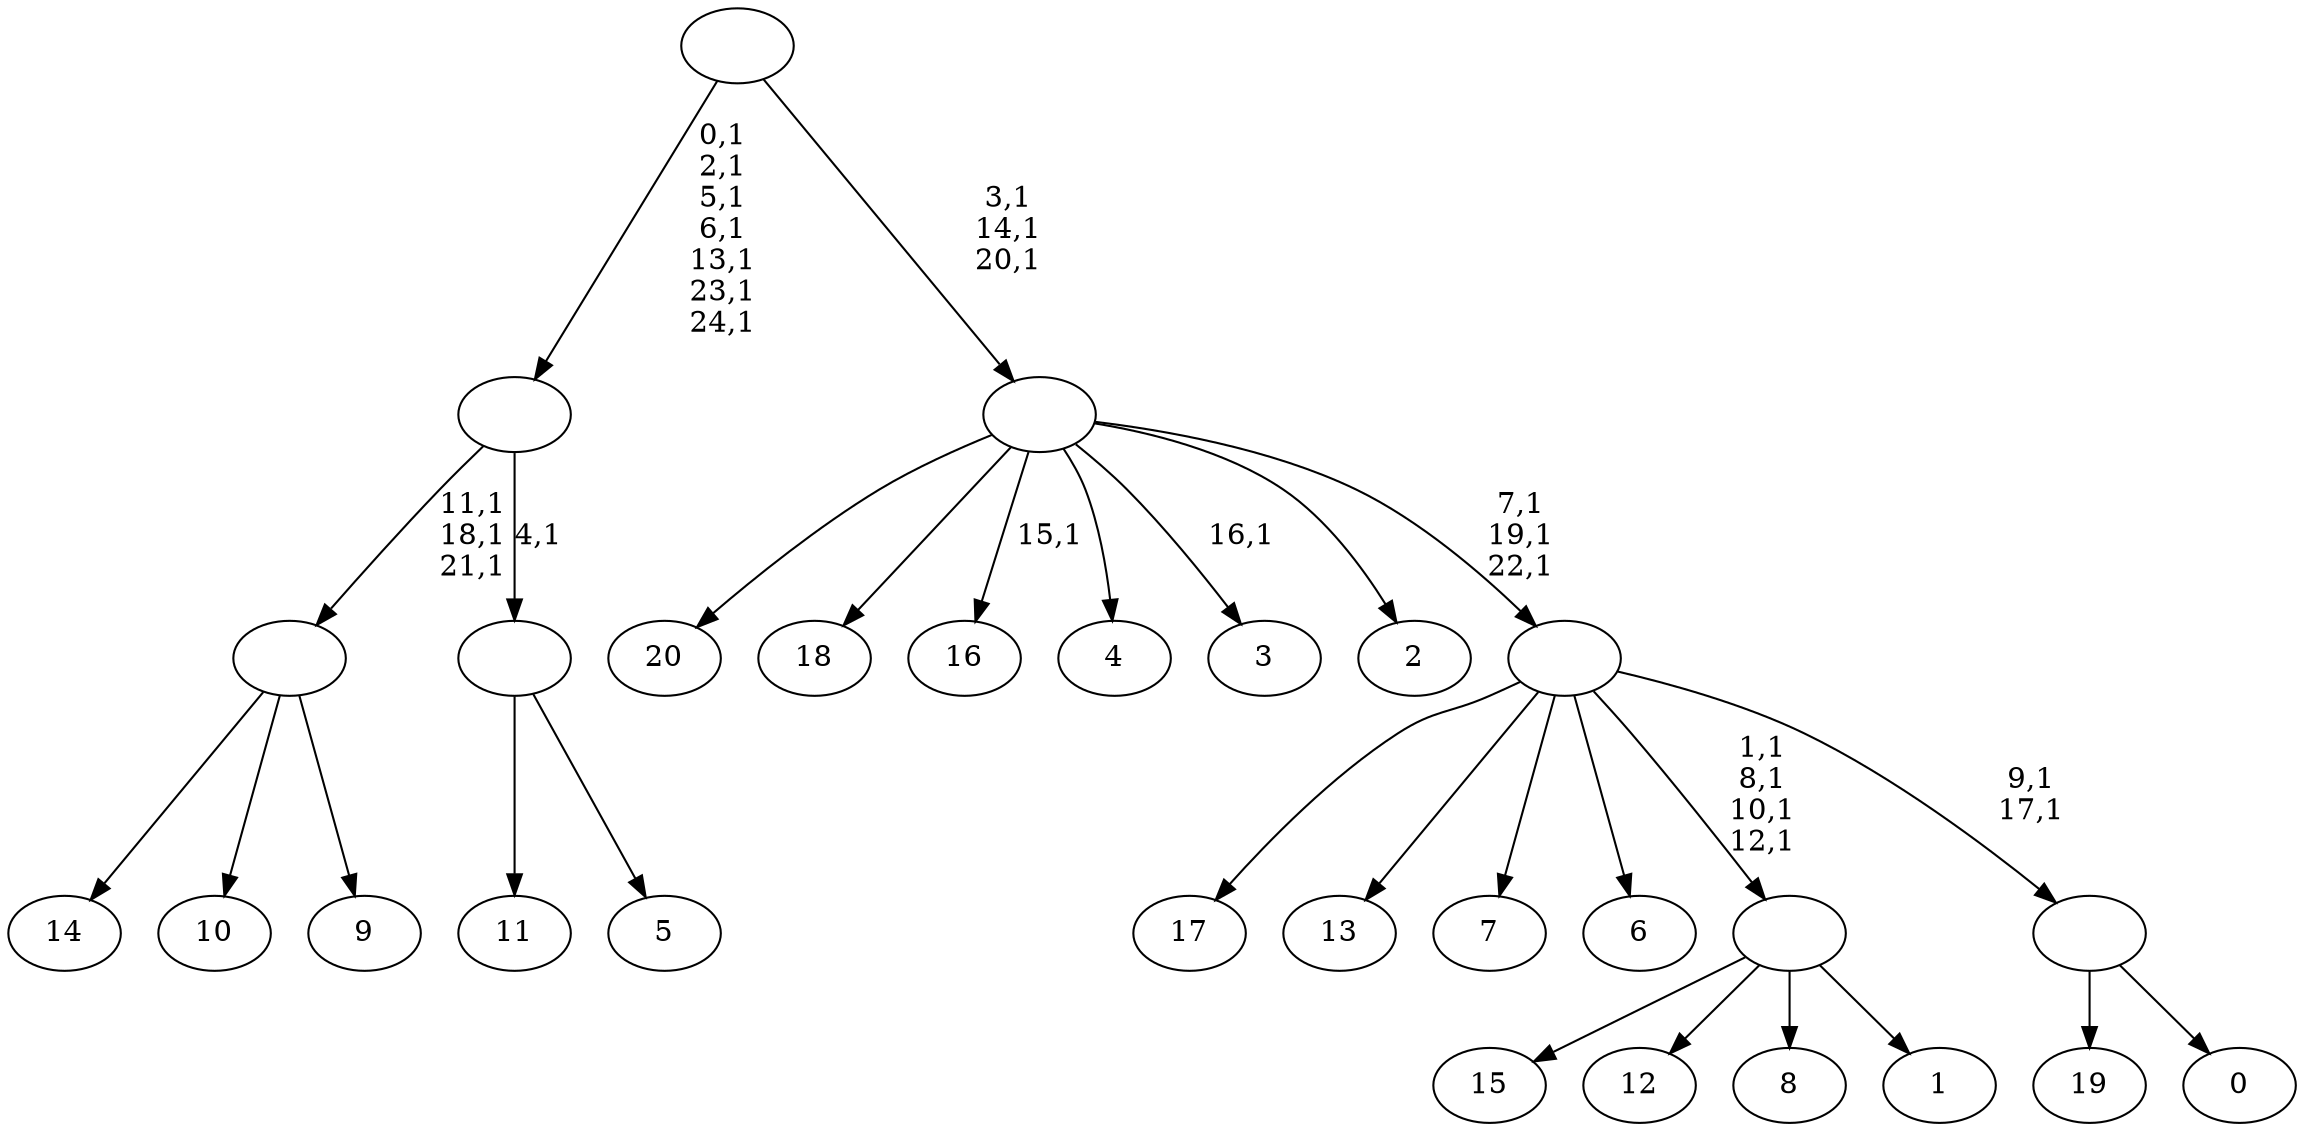 digraph T {
	46 [label="20"]
	45 [label="19"]
	44 [label="18"]
	43 [label="17"]
	42 [label="16"]
	40 [label="15"]
	39 [label="14"]
	38 [label="13"]
	37 [label="12"]
	36 [label="11"]
	35 [label="10"]
	34 [label="9"]
	33 [label=""]
	30 [label="8"]
	29 [label="7"]
	28 [label="6"]
	27 [label="5"]
	26 [label=""]
	25 [label=""]
	18 [label="4"]
	17 [label="3"]
	15 [label="2"]
	14 [label="1"]
	13 [label=""]
	9 [label="0"]
	8 [label=""]
	6 [label=""]
	3 [label=""]
	0 [label=""]
	33 -> 39 [label=""]
	33 -> 35 [label=""]
	33 -> 34 [label=""]
	26 -> 36 [label=""]
	26 -> 27 [label=""]
	25 -> 33 [label="11,1\n18,1\n21,1"]
	25 -> 26 [label="4,1"]
	13 -> 40 [label=""]
	13 -> 37 [label=""]
	13 -> 30 [label=""]
	13 -> 14 [label=""]
	8 -> 45 [label=""]
	8 -> 9 [label=""]
	6 -> 8 [label="9,1\n17,1"]
	6 -> 13 [label="1,1\n8,1\n10,1\n12,1"]
	6 -> 43 [label=""]
	6 -> 38 [label=""]
	6 -> 29 [label=""]
	6 -> 28 [label=""]
	3 -> 6 [label="7,1\n19,1\n22,1"]
	3 -> 17 [label="16,1"]
	3 -> 42 [label="15,1"]
	3 -> 46 [label=""]
	3 -> 44 [label=""]
	3 -> 18 [label=""]
	3 -> 15 [label=""]
	0 -> 3 [label="3,1\n14,1\n20,1"]
	0 -> 25 [label="0,1\n2,1\n5,1\n6,1\n13,1\n23,1\n24,1"]
}
